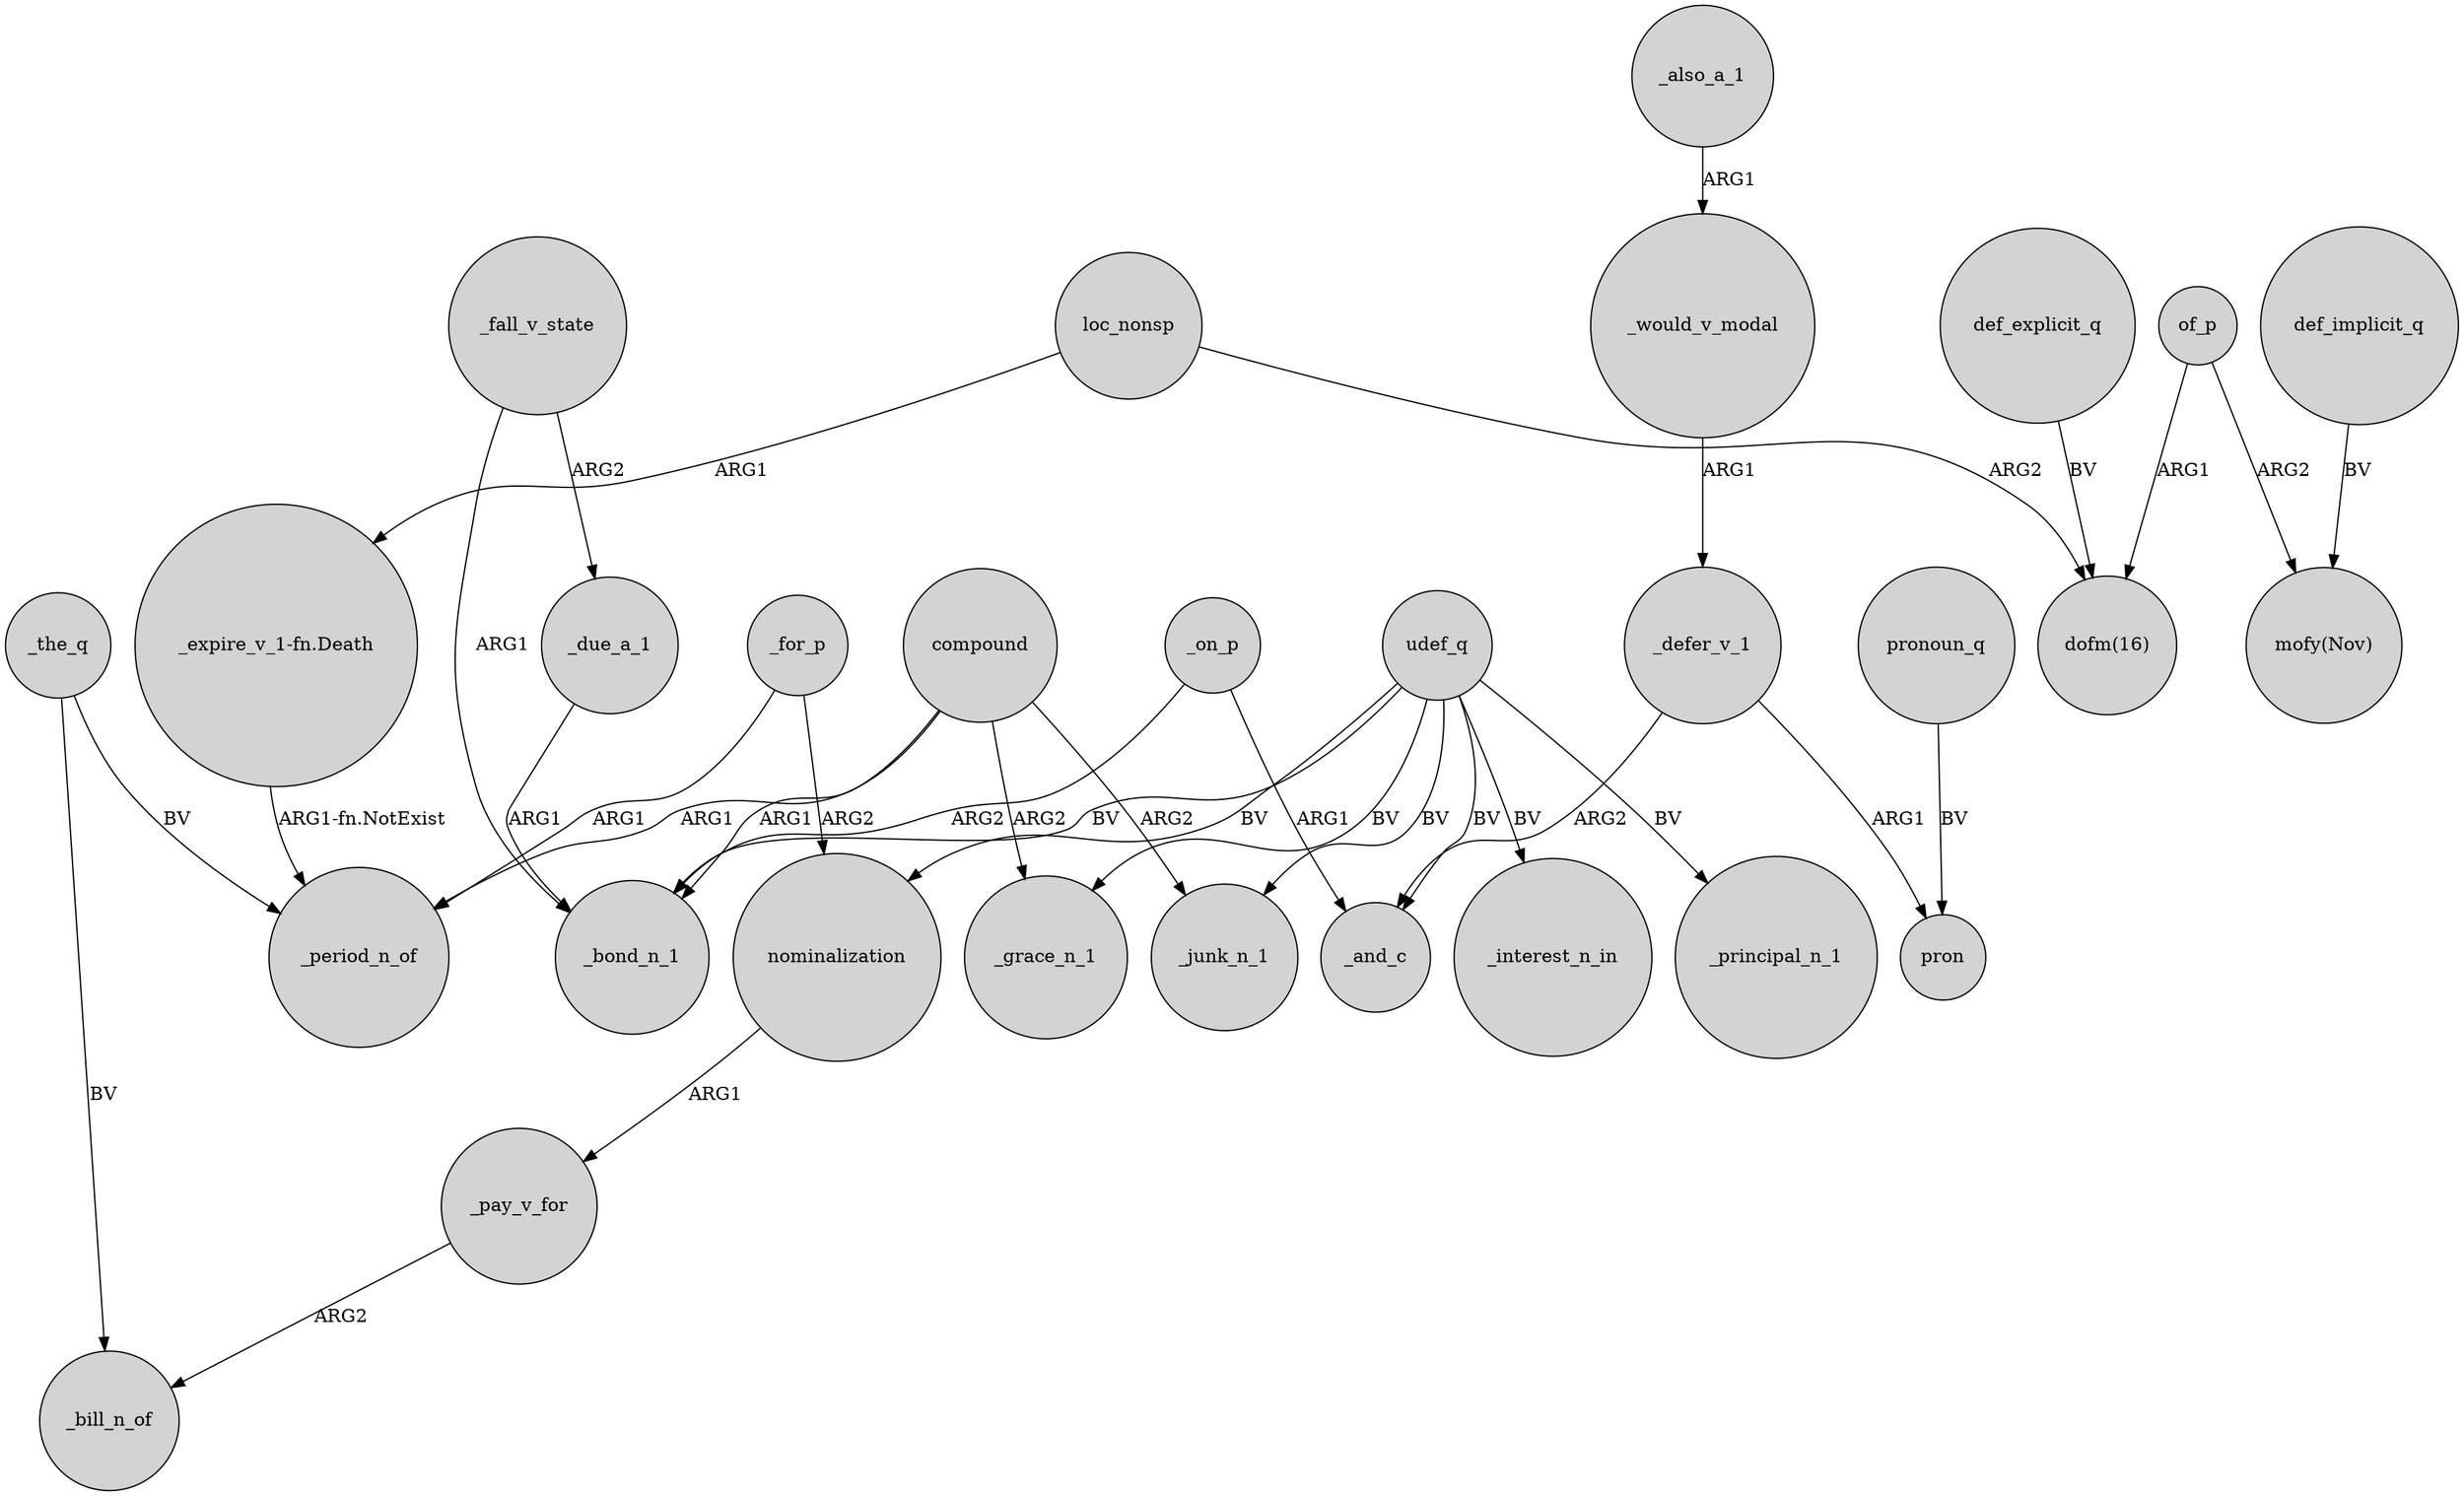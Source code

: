 digraph {
	node [shape=circle style=filled]
	_the_q -> _bill_n_of [label=BV]
	_for_p -> _period_n_of [label=ARG1]
	_due_a_1 -> _bond_n_1 [label=ARG1]
	of_p -> "dofm(16)" [label=ARG1]
	_fall_v_state -> _due_a_1 [label=ARG2]
	compound -> _grace_n_1 [label=ARG2]
	compound -> _bond_n_1 [label=ARG1]
	_fall_v_state -> _bond_n_1 [label=ARG1]
	_on_p -> _and_c [label=ARG1]
	udef_q -> _grace_n_1 [label=BV]
	_for_p -> nominalization [label=ARG2]
	compound -> _junk_n_1 [label=ARG2]
	udef_q -> _interest_n_in [label=BV]
	udef_q -> _principal_n_1 [label=BV]
	udef_q -> _junk_n_1 [label=BV]
	_the_q -> _period_n_of [label=BV]
	pronoun_q -> pron [label=BV]
	udef_q -> _bond_n_1 [label=BV]
	nominalization -> _pay_v_for [label=ARG1]
	"_expire_v_1-fn.Death" -> _period_n_of [label="ARG1-fn.NotExist"]
	_also_a_1 -> _would_v_modal [label=ARG1]
	compound -> _period_n_of [label=ARG1]
	_on_p -> _bond_n_1 [label=ARG2]
	udef_q -> nominalization [label=BV]
	def_explicit_q -> "dofm(16)" [label=BV]
	loc_nonsp -> "_expire_v_1-fn.Death" [label=ARG1]
	_pay_v_for -> _bill_n_of [label=ARG2]
	_defer_v_1 -> _and_c [label=ARG2]
	of_p -> "mofy(Nov)" [label=ARG2]
	loc_nonsp -> "dofm(16)" [label=ARG2]
	def_implicit_q -> "mofy(Nov)" [label=BV]
	_would_v_modal -> _defer_v_1 [label=ARG1]
	udef_q -> _and_c [label=BV]
	_defer_v_1 -> pron [label=ARG1]
}
